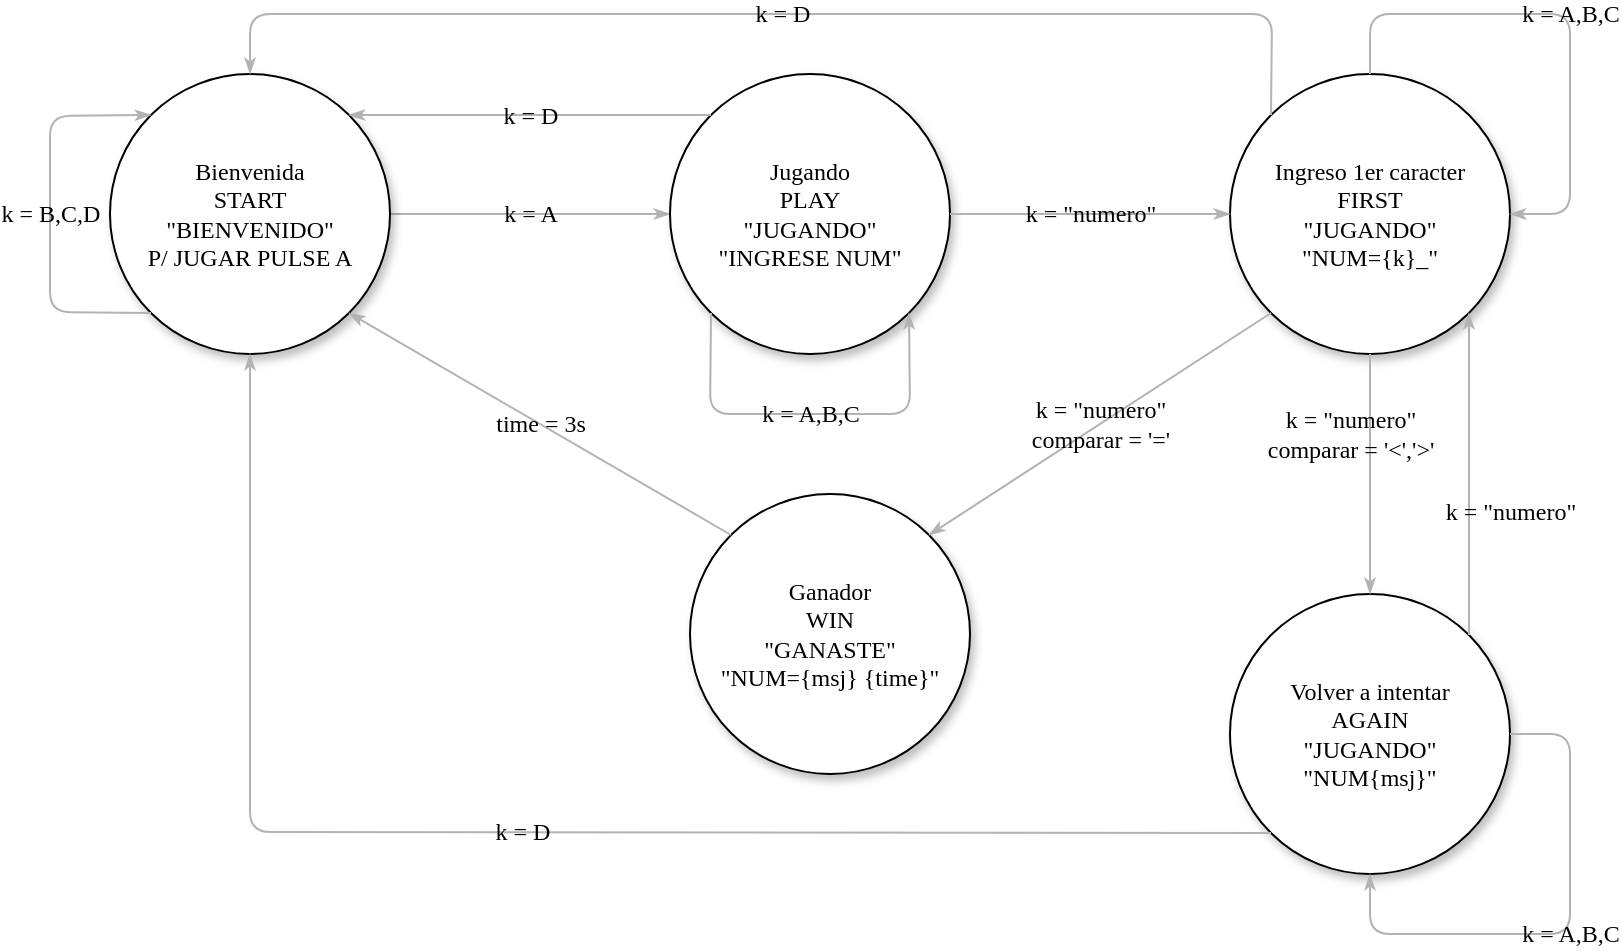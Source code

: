 <mxfile version="24.4.4" type="device">
  <diagram name="Page-1" id="42789a77-a242-8287-6e28-9cd8cfd52e62">
    <mxGraphModel dx="1438" dy="583" grid="1" gridSize="10" guides="1" tooltips="1" connect="1" arrows="1" fold="1" page="1" pageScale="1" pageWidth="1100" pageHeight="850" background="none" math="0" shadow="0">
      <root>
        <mxCell id="0" />
        <mxCell id="1" parent="0" />
        <mxCell id="1ea317790d2ca983-13" value="k = A" style="edgeStyle=none;rounded=1;html=1;labelBackgroundColor=none;startArrow=none;startFill=0;startSize=5;endArrow=classicThin;endFill=1;endSize=5;jettySize=auto;orthogonalLoop=1;strokeColor=#B3B3B3;strokeWidth=1;fontFamily=Verdana;fontSize=12;entryX=0;entryY=0.5;entryDx=0;entryDy=0;exitX=1;exitY=0.5;exitDx=0;exitDy=0;" parent="1" source="1ea317790d2ca983-1" target="1ea317790d2ca983-9" edge="1">
          <mxGeometry relative="1" as="geometry" />
        </mxCell>
        <mxCell id="1ea317790d2ca983-1" value="Bienvenida&lt;br&gt;START&lt;br&gt;&quot;BIENVENIDO&quot;&lt;div&gt;P/ JUGAR PULSE A&lt;/div&gt;" style="ellipse;whiteSpace=wrap;html=1;rounded=0;shadow=1;comic=0;labelBackgroundColor=none;strokeWidth=1;fontFamily=Verdana;fontSize=12;align=center;" parent="1" vertex="1">
          <mxGeometry x="250" y="100" width="140" height="140" as="geometry" />
        </mxCell>
        <mxCell id="1ea317790d2ca983-9" value="Jugando&lt;div&gt;PLAY&lt;/div&gt;&lt;div&gt;&quot;JUGANDO&quot;&lt;/div&gt;&lt;div&gt;&quot;INGRESE NUM&quot;&lt;/div&gt;" style="ellipse;whiteSpace=wrap;html=1;rounded=0;shadow=1;comic=0;labelBackgroundColor=none;strokeWidth=1;fontFamily=Verdana;fontSize=12;align=center;" parent="1" vertex="1">
          <mxGeometry x="530" y="100" width="140" height="140" as="geometry" />
        </mxCell>
        <mxCell id="-BF0NqpPgtTvFvw70EE1-1" value="Ganador&lt;div&gt;WIN&lt;/div&gt;&lt;div&gt;&quot;GANASTE&quot;&lt;/div&gt;&lt;div&gt;&quot;NUM={msj} {time}&quot;&lt;/div&gt;" style="ellipse;whiteSpace=wrap;html=1;rounded=0;shadow=1;comic=0;labelBackgroundColor=none;strokeWidth=1;fontFamily=Verdana;fontSize=12;align=center;" vertex="1" parent="1">
          <mxGeometry x="540" y="310" width="140" height="140" as="geometry" />
        </mxCell>
        <mxCell id="-BF0NqpPgtTvFvw70EE1-2" value="Volver a intentar&lt;div&gt;AGAIN&lt;/div&gt;&lt;div&gt;&quot;JUGANDO&quot;&lt;/div&gt;&lt;div&gt;&quot;NUM{msj}&quot;&lt;/div&gt;" style="ellipse;whiteSpace=wrap;html=1;rounded=0;shadow=1;comic=0;labelBackgroundColor=none;strokeWidth=1;fontFamily=Verdana;fontSize=12;align=center;" vertex="1" parent="1">
          <mxGeometry x="810" y="360" width="140" height="140" as="geometry" />
        </mxCell>
        <mxCell id="-BF0NqpPgtTvFvw70EE1-3" value="Ingreso 1er caracter&lt;div&gt;FIRST&lt;/div&gt;&lt;div&gt;&quot;JUGANDO&quot;&lt;/div&gt;&lt;div&gt;&quot;NUM={k}_&quot;&lt;/div&gt;" style="ellipse;whiteSpace=wrap;html=1;rounded=0;shadow=1;comic=0;labelBackgroundColor=none;strokeWidth=1;fontFamily=Verdana;fontSize=12;align=center;" vertex="1" parent="1">
          <mxGeometry x="810" y="100" width="140" height="140" as="geometry" />
        </mxCell>
        <mxCell id="-BF0NqpPgtTvFvw70EE1-4" value="k = &quot;numero&quot;" style="edgeStyle=none;rounded=1;html=1;labelBackgroundColor=none;startArrow=none;startFill=0;startSize=5;endArrow=classicThin;endFill=1;endSize=5;jettySize=auto;orthogonalLoop=1;strokeColor=#B3B3B3;strokeWidth=1;fontFamily=Verdana;fontSize=12;entryX=0;entryY=0.5;entryDx=0;entryDy=0;exitX=1;exitY=0.5;exitDx=0;exitDy=0;" edge="1" parent="1" source="1ea317790d2ca983-9" target="-BF0NqpPgtTvFvw70EE1-3">
          <mxGeometry relative="1" as="geometry">
            <mxPoint x="700" y="170" as="sourcePoint" />
            <mxPoint x="810" y="169.38" as="targetPoint" />
          </mxGeometry>
        </mxCell>
        <mxCell id="-BF0NqpPgtTvFvw70EE1-5" value="k = &quot;numero&quot;&lt;div&gt;comparar = &#39;=&#39;&lt;/div&gt;" style="edgeStyle=none;rounded=1;html=1;labelBackgroundColor=none;startArrow=none;startFill=0;startSize=5;endArrow=classicThin;endFill=1;endSize=5;jettySize=auto;orthogonalLoop=1;strokeColor=#B3B3B3;strokeWidth=1;fontFamily=Verdana;fontSize=12;entryX=1;entryY=0;entryDx=0;entryDy=0;exitX=0;exitY=1;exitDx=0;exitDy=0;" edge="1" parent="1" source="-BF0NqpPgtTvFvw70EE1-3" target="-BF0NqpPgtTvFvw70EE1-1">
          <mxGeometry relative="1" as="geometry">
            <mxPoint x="720" y="330" as="sourcePoint" />
            <mxPoint x="860" y="330" as="targetPoint" />
          </mxGeometry>
        </mxCell>
        <mxCell id="-BF0NqpPgtTvFvw70EE1-6" value="time = 3s" style="edgeStyle=none;rounded=1;html=1;labelBackgroundColor=none;startArrow=none;startFill=0;startSize=5;endArrow=classicThin;endFill=1;endSize=5;jettySize=auto;orthogonalLoop=1;strokeColor=#B3B3B3;strokeWidth=1;fontFamily=Verdana;fontSize=12;entryX=1;entryY=1;entryDx=0;entryDy=0;exitX=0;exitY=0;exitDx=0;exitDy=0;" edge="1" parent="1" source="-BF0NqpPgtTvFvw70EE1-1" target="1ea317790d2ca983-1">
          <mxGeometry relative="1" as="geometry">
            <mxPoint x="410" y="280" as="sourcePoint" />
            <mxPoint x="550" y="280" as="targetPoint" />
          </mxGeometry>
        </mxCell>
        <mxCell id="-BF0NqpPgtTvFvw70EE1-7" value="k = &quot;numero&quot;&lt;div&gt;comparar = &#39;&amp;lt;&#39;,&#39;&amp;gt;&#39;&lt;/div&gt;" style="edgeStyle=none;rounded=1;html=1;labelBackgroundColor=none;startArrow=none;startFill=0;startSize=5;endArrow=classicThin;endFill=1;endSize=5;jettySize=auto;orthogonalLoop=1;strokeColor=#B3B3B3;strokeWidth=1;fontFamily=Verdana;fontSize=12;entryX=0.5;entryY=0;entryDx=0;entryDy=0;exitX=0.5;exitY=1;exitDx=0;exitDy=0;" edge="1" parent="1" source="-BF0NqpPgtTvFvw70EE1-3" target="-BF0NqpPgtTvFvw70EE1-2">
          <mxGeometry x="-0.333" y="-10" relative="1" as="geometry">
            <mxPoint x="700" y="200" as="sourcePoint" />
            <mxPoint x="840" y="200" as="targetPoint" />
            <mxPoint as="offset" />
          </mxGeometry>
        </mxCell>
        <mxCell id="-BF0NqpPgtTvFvw70EE1-8" value="k = &quot;numero&quot;" style="edgeStyle=none;rounded=1;html=1;labelBackgroundColor=none;startArrow=none;startFill=0;startSize=5;endArrow=classicThin;endFill=1;endSize=5;jettySize=auto;orthogonalLoop=1;strokeColor=#B3B3B3;strokeWidth=1;fontFamily=Verdana;fontSize=12;entryX=1;entryY=1;entryDx=0;entryDy=0;exitX=1;exitY=0;exitDx=0;exitDy=0;" edge="1" parent="1" source="-BF0NqpPgtTvFvw70EE1-2" target="-BF0NqpPgtTvFvw70EE1-3">
          <mxGeometry x="-0.248" y="-21" relative="1" as="geometry">
            <mxPoint x="1010" y="360" as="sourcePoint" />
            <mxPoint x="1010" y="230" as="targetPoint" />
            <mxPoint y="-1" as="offset" />
          </mxGeometry>
        </mxCell>
        <mxCell id="-BF0NqpPgtTvFvw70EE1-14" value="k = D" style="edgeStyle=none;rounded=1;html=1;labelBackgroundColor=none;startArrow=none;startFill=0;startSize=5;endArrow=classicThin;endFill=1;endSize=5;jettySize=auto;orthogonalLoop=1;strokeColor=#B3B3B3;strokeWidth=1;fontFamily=Verdana;fontSize=12;entryX=1;entryY=0;entryDx=0;entryDy=0;exitX=0;exitY=0;exitDx=0;exitDy=0;" edge="1" parent="1" source="1ea317790d2ca983-9" target="1ea317790d2ca983-1">
          <mxGeometry relative="1" as="geometry">
            <mxPoint x="400" y="180" as="sourcePoint" />
            <mxPoint x="540" y="180" as="targetPoint" />
          </mxGeometry>
        </mxCell>
        <mxCell id="-BF0NqpPgtTvFvw70EE1-15" value="k = D" style="edgeStyle=none;rounded=1;html=1;labelBackgroundColor=none;startArrow=none;startFill=0;startSize=5;endArrow=classicThin;endFill=1;endSize=5;jettySize=auto;orthogonalLoop=1;strokeColor=#B3B3B3;strokeWidth=1;fontFamily=Verdana;fontSize=12;entryX=0.5;entryY=1;entryDx=0;entryDy=0;exitX=0;exitY=1;exitDx=0;exitDy=0;" edge="1" parent="1" source="-BF0NqpPgtTvFvw70EE1-2" target="1ea317790d2ca983-1">
          <mxGeometry relative="1" as="geometry">
            <mxPoint x="410" y="190" as="sourcePoint" />
            <mxPoint x="550" y="190" as="targetPoint" />
            <Array as="points">
              <mxPoint x="320" y="479" />
            </Array>
          </mxGeometry>
        </mxCell>
        <mxCell id="-BF0NqpPgtTvFvw70EE1-17" value="k = D" style="edgeStyle=none;rounded=1;html=1;labelBackgroundColor=none;startArrow=none;startFill=0;startSize=5;endArrow=classicThin;endFill=1;endSize=5;jettySize=auto;orthogonalLoop=1;strokeColor=#B3B3B3;strokeWidth=1;fontFamily=Verdana;fontSize=12;entryX=0.5;entryY=0;entryDx=0;entryDy=0;exitX=0;exitY=0;exitDx=0;exitDy=0;" edge="1" parent="1" source="-BF0NqpPgtTvFvw70EE1-3" target="1ea317790d2ca983-1">
          <mxGeometry relative="1" as="geometry">
            <mxPoint x="420" y="200" as="sourcePoint" />
            <mxPoint x="560" y="200" as="targetPoint" />
            <Array as="points">
              <mxPoint x="831" y="70" />
              <mxPoint x="320" y="70" />
            </Array>
          </mxGeometry>
        </mxCell>
        <mxCell id="-BF0NqpPgtTvFvw70EE1-18" value="k = A,B,C" style="edgeStyle=none;rounded=1;html=1;labelBackgroundColor=none;startArrow=none;startFill=0;startSize=5;endArrow=classicThin;endFill=1;endSize=5;jettySize=auto;orthogonalLoop=1;strokeColor=#B3B3B3;strokeWidth=1;fontFamily=Verdana;fontSize=12;entryX=1;entryY=1;entryDx=0;entryDy=0;exitX=0;exitY=1;exitDx=0;exitDy=0;" edge="1" parent="1" source="1ea317790d2ca983-9" target="1ea317790d2ca983-9">
          <mxGeometry relative="1" as="geometry">
            <mxPoint x="430" y="210" as="sourcePoint" />
            <mxPoint x="570" y="210" as="targetPoint" />
            <Array as="points">
              <mxPoint x="550" y="270" />
              <mxPoint x="650" y="270" />
            </Array>
          </mxGeometry>
        </mxCell>
        <mxCell id="-BF0NqpPgtTvFvw70EE1-19" value="k = A,B,C" style="edgeStyle=none;rounded=1;html=1;labelBackgroundColor=none;startArrow=none;startFill=0;startSize=5;endArrow=classicThin;endFill=1;endSize=5;jettySize=auto;orthogonalLoop=1;strokeColor=#B3B3B3;strokeWidth=1;fontFamily=Verdana;fontSize=12;entryX=0.5;entryY=1;entryDx=0;entryDy=0;exitX=1;exitY=0.5;exitDx=0;exitDy=0;" edge="1" parent="1" source="-BF0NqpPgtTvFvw70EE1-2" target="-BF0NqpPgtTvFvw70EE1-2">
          <mxGeometry relative="1" as="geometry">
            <mxPoint x="440" y="220" as="sourcePoint" />
            <mxPoint x="580" y="220" as="targetPoint" />
            <Array as="points">
              <mxPoint x="980" y="430" />
              <mxPoint x="980" y="530" />
              <mxPoint x="880" y="530" />
            </Array>
          </mxGeometry>
        </mxCell>
        <mxCell id="-BF0NqpPgtTvFvw70EE1-22" value="k = A,B,C" style="edgeStyle=none;rounded=1;html=1;labelBackgroundColor=none;startArrow=none;startFill=0;startSize=5;endArrow=classicThin;endFill=1;endSize=5;jettySize=auto;orthogonalLoop=1;strokeColor=#B3B3B3;strokeWidth=1;fontFamily=Verdana;fontSize=12;entryX=1;entryY=0.5;entryDx=0;entryDy=0;exitX=0.5;exitY=0;exitDx=0;exitDy=0;" edge="1" parent="1" source="-BF0NqpPgtTvFvw70EE1-3" target="-BF0NqpPgtTvFvw70EE1-3">
          <mxGeometry relative="1" as="geometry">
            <mxPoint x="460" y="240" as="sourcePoint" />
            <mxPoint x="600" y="240" as="targetPoint" />
            <Array as="points">
              <mxPoint x="880" y="70" />
              <mxPoint x="980" y="70" />
              <mxPoint x="980" y="170" />
            </Array>
          </mxGeometry>
        </mxCell>
        <mxCell id="-BF0NqpPgtTvFvw70EE1-25" value="k = B,C,D" style="edgeStyle=none;rounded=1;html=1;labelBackgroundColor=none;startArrow=none;startFill=0;startSize=5;endArrow=classicThin;endFill=1;endSize=5;jettySize=auto;orthogonalLoop=1;strokeColor=#B3B3B3;strokeWidth=1;fontFamily=Verdana;fontSize=12;entryX=0;entryY=0;entryDx=0;entryDy=0;exitX=0;exitY=1;exitDx=0;exitDy=0;" edge="1" parent="1" source="1ea317790d2ca983-1" target="1ea317790d2ca983-1">
          <mxGeometry relative="1" as="geometry">
            <mxPoint x="70" y="130" as="sourcePoint" />
            <mxPoint x="210" y="130" as="targetPoint" />
            <Array as="points">
              <mxPoint x="220" y="219" />
              <mxPoint x="220" y="121" />
            </Array>
          </mxGeometry>
        </mxCell>
      </root>
    </mxGraphModel>
  </diagram>
</mxfile>
